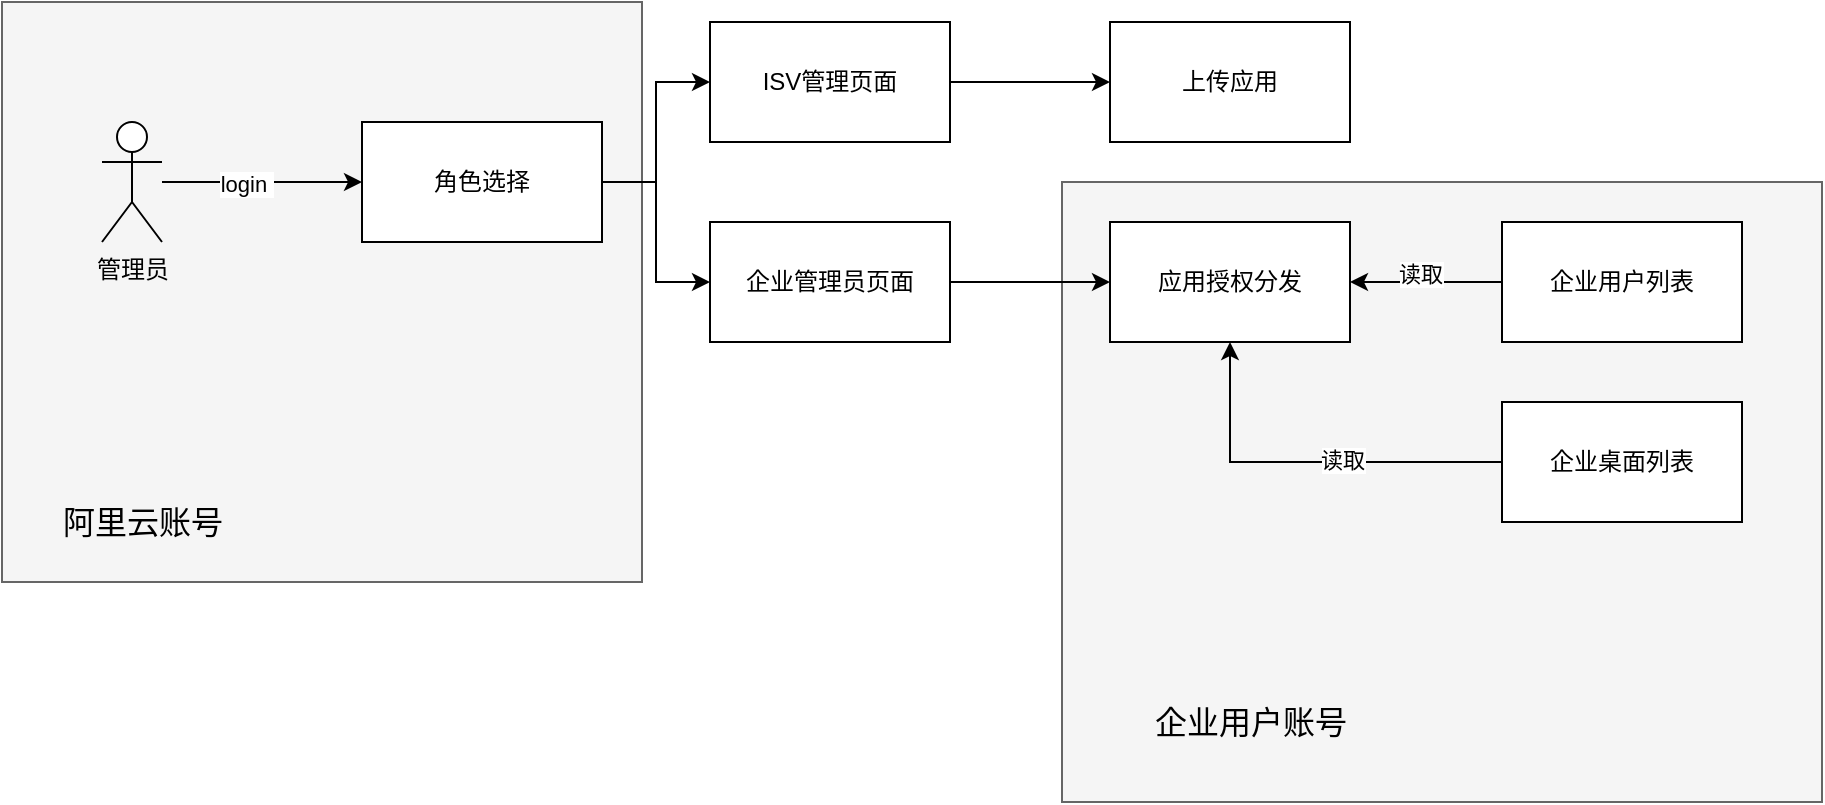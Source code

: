 <mxfile version="14.5.8" type="github">
  <diagram id="3L4fipcfEHHzqD1ao-7o" name="Page-1">
    <mxGraphModel dx="1298" dy="752" grid="1" gridSize="10" guides="1" tooltips="1" connect="1" arrows="1" fold="1" page="1" pageScale="1" pageWidth="827" pageHeight="1169" math="0" shadow="0">
      <root>
        <mxCell id="0" />
        <mxCell id="1" parent="0" />
        <mxCell id="BqDiw1rHWKKuVesqQ5OS-27" value="" style="rounded=0;whiteSpace=wrap;html=1;fillColor=#f5f5f5;strokeColor=#666666;fontColor=#333333;" vertex="1" parent="1">
          <mxGeometry x="590" y="200" width="380" height="310" as="geometry" />
        </mxCell>
        <mxCell id="BqDiw1rHWKKuVesqQ5OS-25" value="" style="rounded=0;whiteSpace=wrap;html=1;fillColor=#f5f5f5;strokeColor=#666666;fontColor=#333333;" vertex="1" parent="1">
          <mxGeometry x="60" y="110" width="320" height="290" as="geometry" />
        </mxCell>
        <mxCell id="BqDiw1rHWKKuVesqQ5OS-7" value="" style="edgeStyle=orthogonalEdgeStyle;rounded=0;orthogonalLoop=1;jettySize=auto;html=1;" edge="1" parent="1" source="BqDiw1rHWKKuVesqQ5OS-1" target="BqDiw1rHWKKuVesqQ5OS-4">
          <mxGeometry relative="1" as="geometry" />
        </mxCell>
        <mxCell id="BqDiw1rHWKKuVesqQ5OS-9" style="edgeStyle=orthogonalEdgeStyle;rounded=0;orthogonalLoop=1;jettySize=auto;html=1;entryX=0;entryY=0.5;entryDx=0;entryDy=0;" edge="1" parent="1" source="BqDiw1rHWKKuVesqQ5OS-1" target="BqDiw1rHWKKuVesqQ5OS-3">
          <mxGeometry relative="1" as="geometry" />
        </mxCell>
        <mxCell id="BqDiw1rHWKKuVesqQ5OS-1" value="角色选择" style="rounded=0;whiteSpace=wrap;html=1;" vertex="1" parent="1">
          <mxGeometry x="240" y="170" width="120" height="60" as="geometry" />
        </mxCell>
        <mxCell id="BqDiw1rHWKKuVesqQ5OS-5" value="" style="edgeStyle=orthogonalEdgeStyle;rounded=0;orthogonalLoop=1;jettySize=auto;html=1;" edge="1" parent="1" source="BqDiw1rHWKKuVesqQ5OS-2" target="BqDiw1rHWKKuVesqQ5OS-1">
          <mxGeometry relative="1" as="geometry" />
        </mxCell>
        <mxCell id="BqDiw1rHWKKuVesqQ5OS-6" value="login&amp;nbsp;" style="edgeLabel;html=1;align=center;verticalAlign=middle;resizable=0;points=[];" vertex="1" connectable="0" parent="BqDiw1rHWKKuVesqQ5OS-5">
          <mxGeometry x="-0.16" y="-1" relative="1" as="geometry">
            <mxPoint as="offset" />
          </mxGeometry>
        </mxCell>
        <mxCell id="BqDiw1rHWKKuVesqQ5OS-2" value="管理员" style="shape=umlActor;verticalLabelPosition=bottom;verticalAlign=top;html=1;outlineConnect=0;" vertex="1" parent="1">
          <mxGeometry x="110" y="170" width="30" height="60" as="geometry" />
        </mxCell>
        <mxCell id="BqDiw1rHWKKuVesqQ5OS-11" value="" style="edgeStyle=orthogonalEdgeStyle;rounded=0;orthogonalLoop=1;jettySize=auto;html=1;" edge="1" parent="1" source="BqDiw1rHWKKuVesqQ5OS-3" target="BqDiw1rHWKKuVesqQ5OS-10">
          <mxGeometry relative="1" as="geometry" />
        </mxCell>
        <mxCell id="BqDiw1rHWKKuVesqQ5OS-3" value="ISV管理页面" style="rounded=0;whiteSpace=wrap;html=1;" vertex="1" parent="1">
          <mxGeometry x="414" y="120" width="120" height="60" as="geometry" />
        </mxCell>
        <mxCell id="BqDiw1rHWKKuVesqQ5OS-13" value="" style="edgeStyle=orthogonalEdgeStyle;rounded=0;orthogonalLoop=1;jettySize=auto;html=1;" edge="1" parent="1" source="BqDiw1rHWKKuVesqQ5OS-4" target="BqDiw1rHWKKuVesqQ5OS-12">
          <mxGeometry relative="1" as="geometry" />
        </mxCell>
        <mxCell id="BqDiw1rHWKKuVesqQ5OS-4" value="企业管理员页面" style="rounded=0;whiteSpace=wrap;html=1;" vertex="1" parent="1">
          <mxGeometry x="414" y="220" width="120" height="60" as="geometry" />
        </mxCell>
        <mxCell id="BqDiw1rHWKKuVesqQ5OS-10" value="上传应用" style="whiteSpace=wrap;html=1;rounded=0;" vertex="1" parent="1">
          <mxGeometry x="614" y="120" width="120" height="60" as="geometry" />
        </mxCell>
        <mxCell id="BqDiw1rHWKKuVesqQ5OS-12" value="应用授权分发" style="whiteSpace=wrap;html=1;rounded=0;" vertex="1" parent="1">
          <mxGeometry x="614" y="220" width="120" height="60" as="geometry" />
        </mxCell>
        <mxCell id="BqDiw1rHWKKuVesqQ5OS-17" value="" style="edgeStyle=orthogonalEdgeStyle;rounded=0;orthogonalLoop=1;jettySize=auto;html=1;" edge="1" parent="1" source="BqDiw1rHWKKuVesqQ5OS-15" target="BqDiw1rHWKKuVesqQ5OS-12">
          <mxGeometry relative="1" as="geometry" />
        </mxCell>
        <mxCell id="BqDiw1rHWKKuVesqQ5OS-21" value="读取" style="edgeLabel;html=1;align=center;verticalAlign=middle;resizable=0;points=[];" vertex="1" connectable="0" parent="BqDiw1rHWKKuVesqQ5OS-17">
          <mxGeometry x="0.079" y="-4" relative="1" as="geometry">
            <mxPoint as="offset" />
          </mxGeometry>
        </mxCell>
        <mxCell id="BqDiw1rHWKKuVesqQ5OS-15" value="企业用户列表" style="whiteSpace=wrap;html=1;rounded=0;" vertex="1" parent="1">
          <mxGeometry x="810" y="220" width="120" height="60" as="geometry" />
        </mxCell>
        <mxCell id="BqDiw1rHWKKuVesqQ5OS-19" value="" style="edgeStyle=orthogonalEdgeStyle;rounded=0;orthogonalLoop=1;jettySize=auto;html=1;entryX=0.5;entryY=1;entryDx=0;entryDy=0;" edge="1" parent="1" source="BqDiw1rHWKKuVesqQ5OS-16" target="BqDiw1rHWKKuVesqQ5OS-12">
          <mxGeometry relative="1" as="geometry">
            <mxPoint x="730" y="340" as="targetPoint" />
          </mxGeometry>
        </mxCell>
        <mxCell id="BqDiw1rHWKKuVesqQ5OS-20" value="读取" style="edgeLabel;html=1;align=center;verticalAlign=middle;resizable=0;points=[];" vertex="1" connectable="0" parent="BqDiw1rHWKKuVesqQ5OS-19">
          <mxGeometry x="-0.184" y="-1" relative="1" as="geometry">
            <mxPoint as="offset" />
          </mxGeometry>
        </mxCell>
        <mxCell id="BqDiw1rHWKKuVesqQ5OS-16" value="企业桌面列表" style="whiteSpace=wrap;html=1;rounded=0;" vertex="1" parent="1">
          <mxGeometry x="810" y="310" width="120" height="60" as="geometry" />
        </mxCell>
        <mxCell id="BqDiw1rHWKKuVesqQ5OS-26" value="阿里云账号" style="text;html=1;align=center;verticalAlign=middle;resizable=0;points=[];autosize=1;strokeColor=none;fontSize=16;" vertex="1" parent="1">
          <mxGeometry x="80" y="360" width="100" height="20" as="geometry" />
        </mxCell>
        <mxCell id="BqDiw1rHWKKuVesqQ5OS-28" value="企业用户账号" style="text;html=1;align=center;verticalAlign=middle;resizable=0;points=[];autosize=1;strokeColor=none;fontSize=16;" vertex="1" parent="1">
          <mxGeometry x="629" y="460" width="110" height="20" as="geometry" />
        </mxCell>
      </root>
    </mxGraphModel>
  </diagram>
</mxfile>

